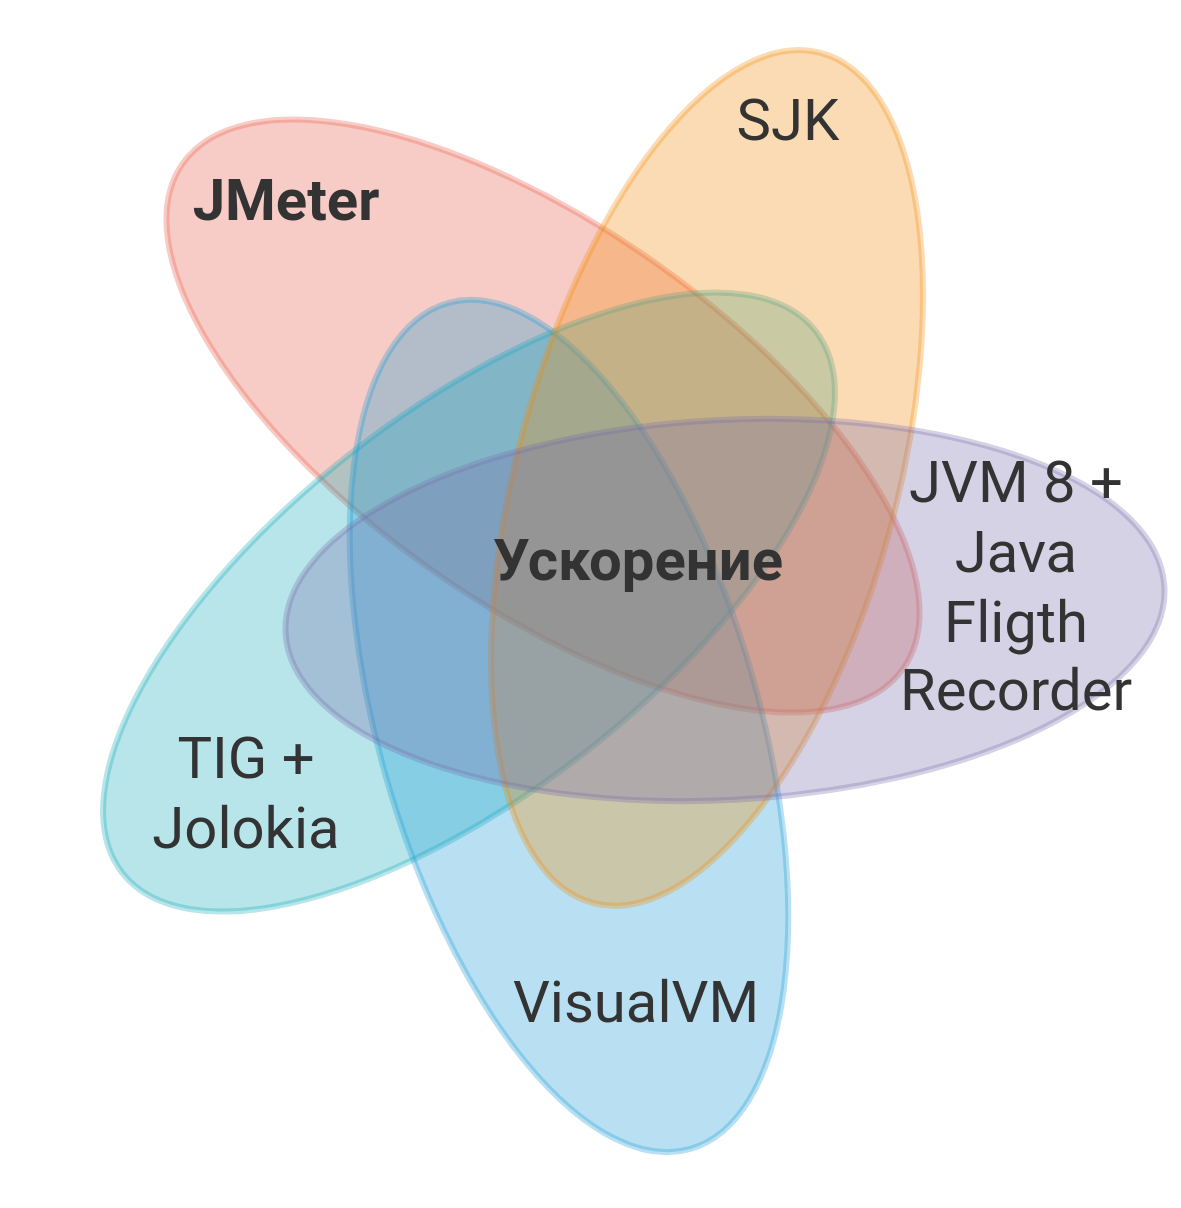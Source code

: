<mxfile version="10.5.4" type="device"><diagram id="3228e29e-7158-1315-38df-8450db1d8a1d" name="Page-1"><mxGraphModel dx="1394" dy="762" grid="1" gridSize="10" guides="1" tooltips="1" connect="1" arrows="1" fold="1" page="1" pageScale="1" pageWidth="1169" pageHeight="827" background="#ffffff" math="0" shadow="0"><root><mxCell id="0"/><mxCell id="1" parent="0"/><mxCell id="21565" value="" style="ellipse;whiteSpace=wrap;html=1;rounded=1;shadow=0;labelBackgroundColor=none;strokeColor=#e85642;strokeWidth=3;fillColor=#e85642;fontFamily=Roboto;fontSize=29;fontColor=#333333;align=center;opacity=30;rotation=-145;fontStyle=0" parent="1" vertex="1"><mxGeometry x="337.5" y="212" width="440" height="190" as="geometry"/></mxCell><mxCell id="21566" value="" style="ellipse;whiteSpace=wrap;html=1;rounded=1;shadow=0;labelBackgroundColor=none;strokeColor=#12aab5;strokeWidth=3;fillColor=#12aab5;fontFamily=Roboto;fontSize=29;fontColor=#333333;align=center;opacity=30;rotation=142;fontStyle=0" parent="1" vertex="1"><mxGeometry x="300.5" y="305" width="440" height="190" as="geometry"/></mxCell><mxCell id="21567" value="" style="ellipse;whiteSpace=wrap;html=1;rounded=1;shadow=0;labelBackgroundColor=none;strokeColor=#1699d3;strokeWidth=3;fillColor=#1699d3;fontFamily=Roboto;fontSize=29;fontColor=#333333;align=center;opacity=30;rotation=74;fontStyle=0" parent="1" vertex="1"><mxGeometry x="350.5" y="367" width="440" height="190" as="geometry"/></mxCell><mxCell id="21568" value="" style="ellipse;whiteSpace=wrap;html=1;rounded=1;shadow=0;labelBackgroundColor=none;strokeColor=#F08705;strokeWidth=3;fillColor=#F08705;fontFamily=Roboto;fontSize=29;fontColor=#333333;align=center;opacity=30;rotation=-75;fontStyle=0" parent="1" vertex="1"><mxGeometry x="419.5" y="243" width="440" height="190" as="geometry"/></mxCell><mxCell id="21569" value="" style="ellipse;whiteSpace=wrap;html=1;rounded=1;shadow=0;labelBackgroundColor=none;strokeColor=#736ca8;strokeWidth=3;fillColor=#736ca8;fontFamily=Roboto;fontSize=29;fontColor=#333333;align=center;opacity=30;rotation=-3;fontStyle=0" parent="1" vertex="1"><mxGeometry x="428.5" y="309" width="440" height="190" as="geometry"/></mxCell><mxCell id="21570" value="JMeter" style="text;html=1;strokeColor=none;fillColor=none;align=center;verticalAlign=middle;whiteSpace=wrap;rounded=0;shadow=0;labelBackgroundColor=none;fontFamily=Roboto;fontSize=29;fontColor=#333333;fontStyle=1" parent="1" vertex="1"><mxGeometry x="408.5" y="189" width="40" height="20" as="geometry"/></mxCell><mxCell id="21571" value="SJK" style="text;html=1;strokeColor=none;fillColor=none;align=center;verticalAlign=middle;whiteSpace=wrap;rounded=0;shadow=0;labelBackgroundColor=none;fontFamily=Roboto;fontSize=29;fontColor=#333333;fontStyle=0" parent="1" vertex="1"><mxGeometry x="660" y="149" width="40" height="20" as="geometry"/></mxCell><mxCell id="21572" value="JVM 8 + Java Fligth Recorder" style="text;html=1;strokeColor=none;fillColor=none;align=center;verticalAlign=middle;whiteSpace=wrap;rounded=0;shadow=0;labelBackgroundColor=none;fontFamily=Roboto;fontSize=29;fontColor=#333333;fontStyle=0" parent="1" vertex="1"><mxGeometry x="760" y="382" width="68" height="20" as="geometry"/></mxCell><mxCell id="21573" value="VisualVM" style="text;html=1;strokeColor=none;fillColor=none;align=center;verticalAlign=middle;whiteSpace=wrap;rounded=0;shadow=0;labelBackgroundColor=none;fontFamily=Roboto;fontSize=29;fontColor=#333333;fontStyle=0" parent="1" vertex="1"><mxGeometry x="584" y="590" width="40" height="20" as="geometry"/></mxCell><mxCell id="21574" value="TIG + Jolokia" style="text;html=1;strokeColor=none;fillColor=none;align=center;verticalAlign=middle;whiteSpace=wrap;rounded=0;shadow=0;labelBackgroundColor=none;fontFamily=Roboto;fontSize=29;fontColor=#333333;fontStyle=0" parent="1" vertex="1"><mxGeometry x="388.5" y="485" width="40" height="20" as="geometry"/></mxCell><mxCell id="21589" value="Ускорение" style="text;html=1;strokeColor=none;fillColor=none;align=center;verticalAlign=middle;whiteSpace=wrap;rounded=0;shadow=0;labelBackgroundColor=none;fontFamily=Roboto;fontSize=29;fontColor=#333333;fontStyle=1" parent="1" vertex="1"><mxGeometry x="470" y="369" width="270" height="20" as="geometry"/></mxCell></root></mxGraphModel></diagram></mxfile>